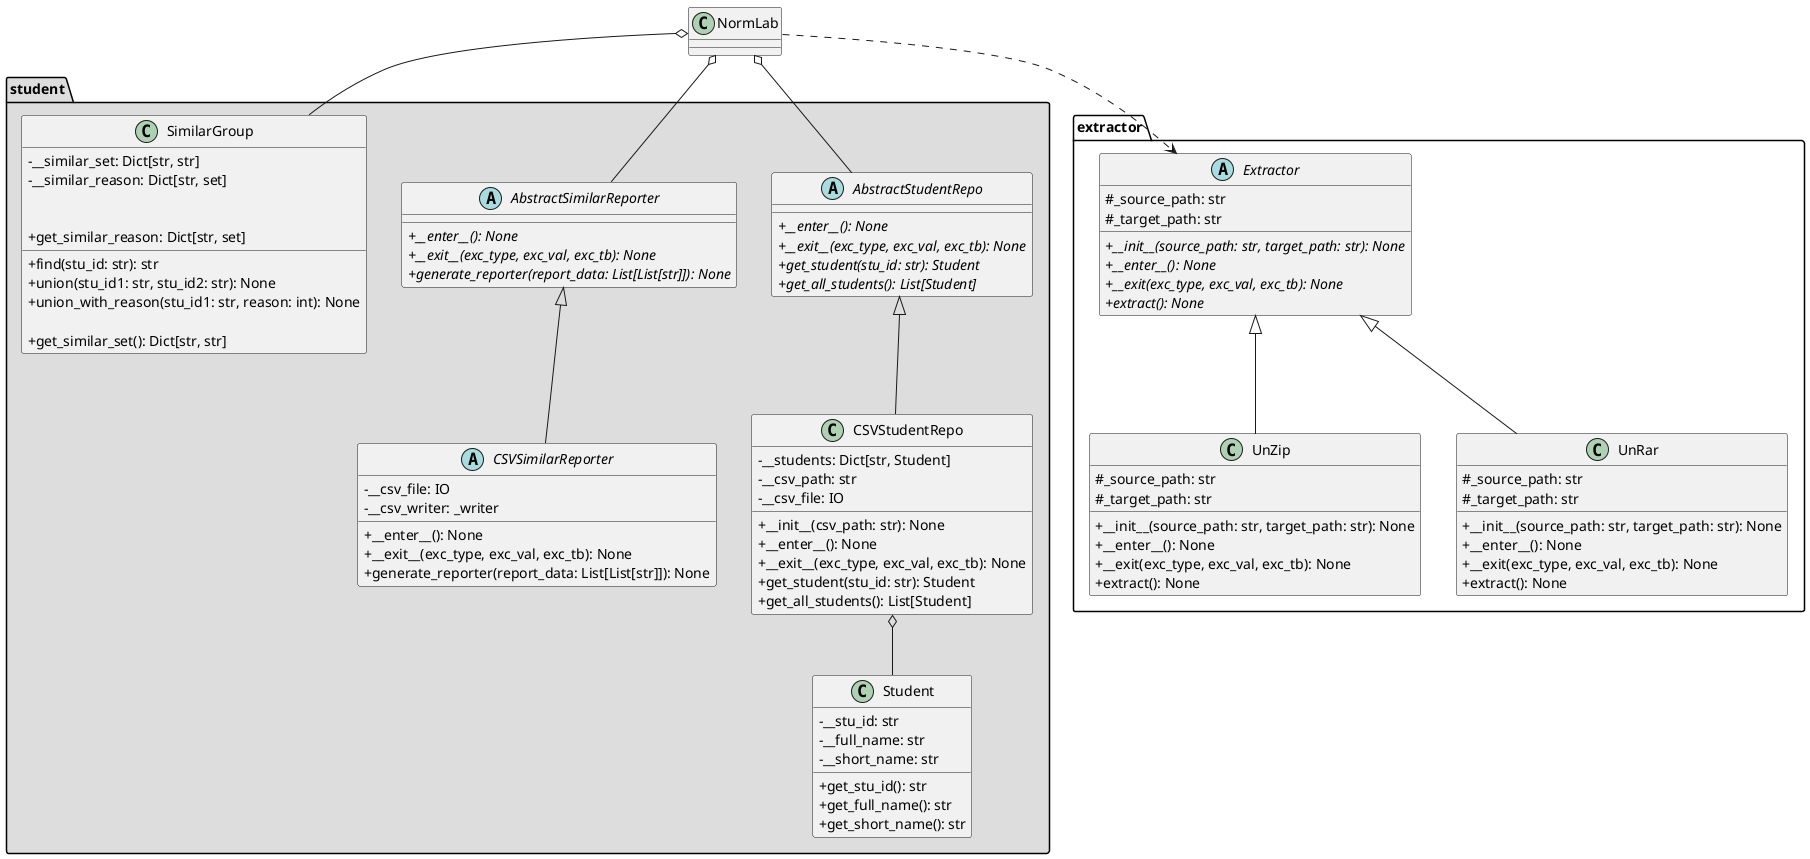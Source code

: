 @startuml main
skinparam classAttributeIconSize 0
package "student" #DDDDDD {
    class Student {
        - __stu_id: str
        - __full_name: str
        - __short_name: str

        + get_stu_id(): str
        + get_full_name(): str
        + get_short_name(): str
    }

    abstract class AbstractStudentRepo {
        + {abstract} __enter__(): None
        + {abstract} __exit__(exc_type, exc_val, exc_tb): None
        + {abstract} get_student(stu_id: str): Student
        + {abstract} get_all_students(): List[Student]
    }

    class CSVStudentRepo extends AbstractStudentRepo {
        - __students: Dict[str, Student]
        - __csv_path: str
        - __csv_file: IO

        + __init__(csv_path: str): None
        + __enter__(): None
        + __exit__(exc_type, exc_val, exc_tb): None
        + get_student(stu_id: str): Student
        + get_all_students(): List[Student]
    }

    CSVStudentRepo o-- Student

    abstract class AbstractSimilarReporter {
        + {abstract} __enter__(): None
        + {abstract} __exit__(exc_type, exc_val, exc_tb): None
        + {abstract} generate_reporter(report_data: List[List[str]]): None
    }

    abstract class CSVSimilarReporter extends AbstractSimilarReporter {
        - __csv_file: IO
        - __csv_writer: _writer
        + __enter__(): None
        + __exit__(exc_type, exc_val, exc_tb): None
        + generate_reporter(report_data: List[List[str]]): None
    }

    class SimilarGroup {
        - __similar_set: Dict[str, str]
        - __similar_reason: Dict[str, set]

        + find(stu_id: str): str
        + union(stu_id1: str, stu_id2: str): None
        + union_with_reason(stu_id1: str, reason: int): None

        + get_similar_set(): Dict[str, str]
        + get_similar_reason: Dict[str, set]
    }
}

package "extractor" {
    abstract class Extractor {
        # _source_path: str
        # _target_path: str

        + {abstract} __init__(source_path: str, target_path: str): None
        + {abstract} __enter__(): None
        + {abstract} __exit(exc_type, exc_val, exc_tb): None
        + {abstract} extract(): None
    }

    class UnZip extends Extractor {
        # _source_path: str
        # _target_path: str

        + __init__(source_path: str, target_path: str): None
        + __enter__(): None
        + __exit(exc_type, exc_val, exc_tb): None
        + extract(): None
    }

    class UnRar extends Extractor {
        # _source_path: str
        # _target_path: str

        + __init__(source_path: str, target_path: str): None
        + __enter__(): None
        + __exit(exc_type, exc_val, exc_tb): None
        + extract(): None
    }
}

class NormLab {
}

NormLab o-- AbstractSimilarReporter
NormLab o-- AbstractStudentRepo
NormLab o-- SimilarGroup
NormLab ..> Extractor
@enduml